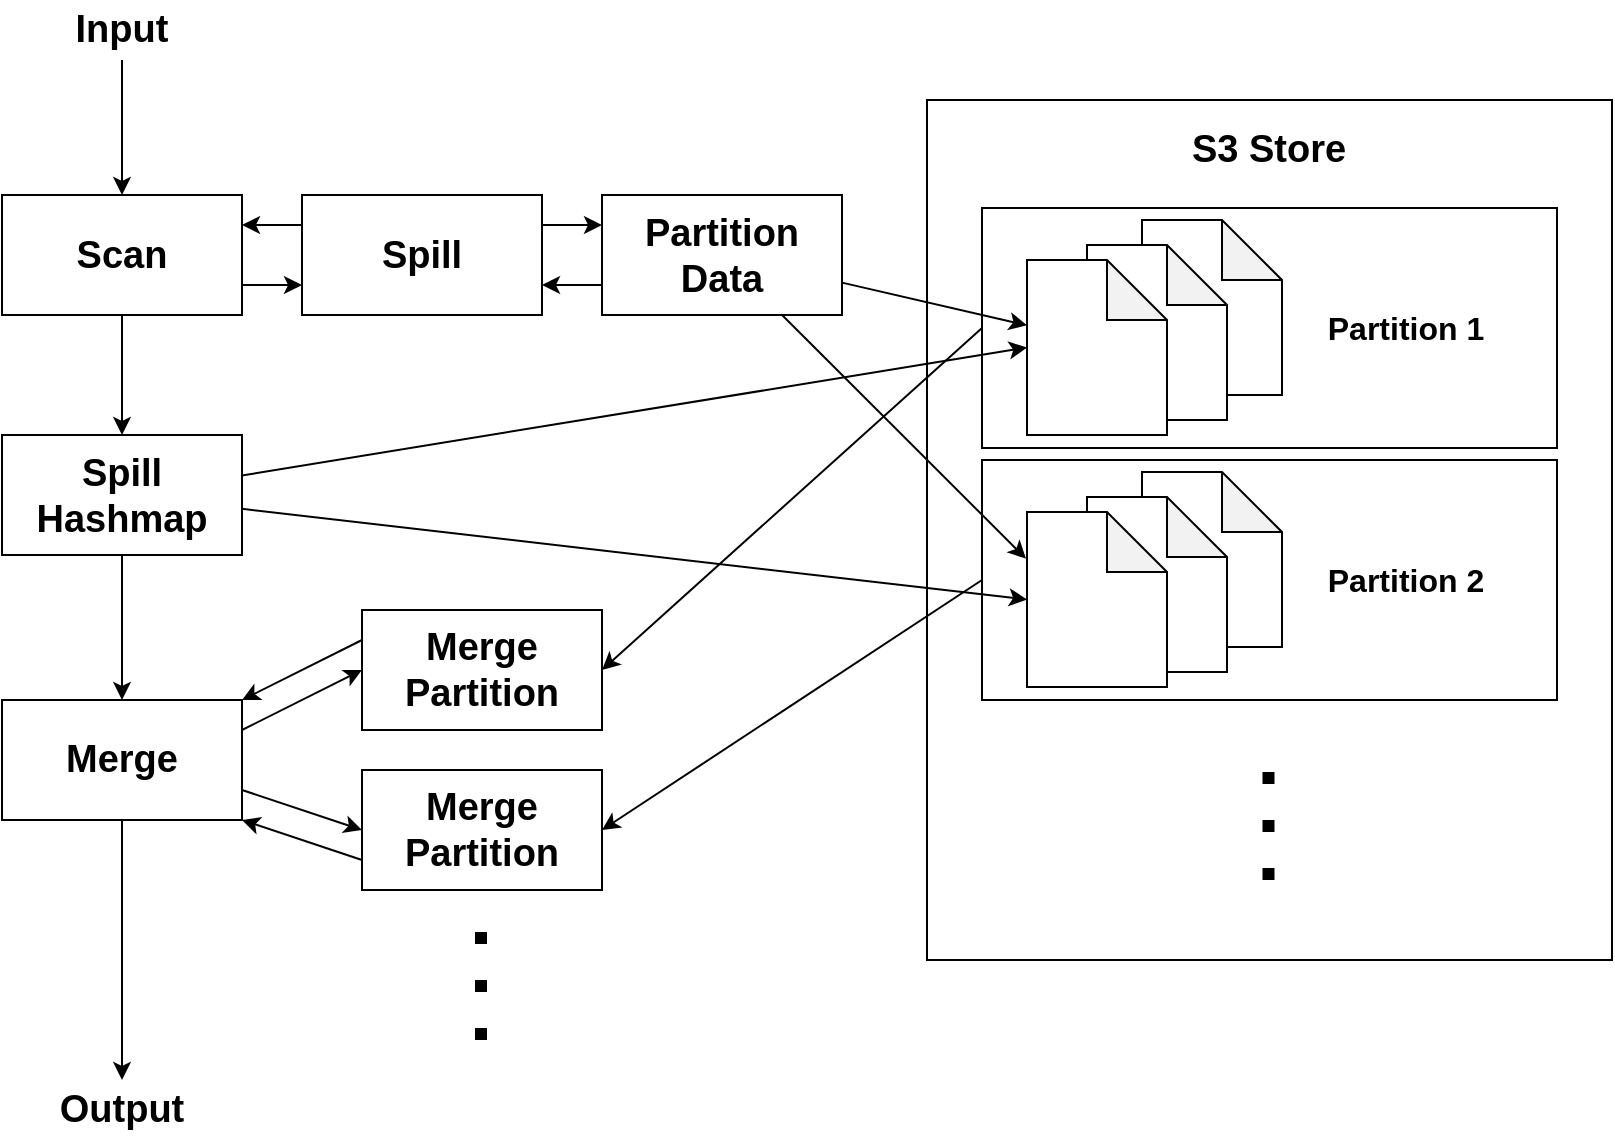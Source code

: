 <mxfile version="26.0.10">
  <diagram name="Seite-1" id="d6p05NmFynSPjibiqKYk">
    <mxGraphModel dx="2266" dy="850" grid="1" gridSize="10" guides="1" tooltips="1" connect="1" arrows="1" fold="1" page="1" pageScale="1" pageWidth="827" pageHeight="1169" math="0" shadow="0">
      <root>
        <mxCell id="0" />
        <mxCell id="1" parent="0" />
        <mxCell id="R8b0o9QrIdWc4Ht2c8SA-27" value="" style="rounded=0;whiteSpace=wrap;html=1;" vertex="1" parent="1">
          <mxGeometry x="532.5" y="100" width="342.5" height="430" as="geometry" />
        </mxCell>
        <mxCell id="R8b0o9QrIdWc4Ht2c8SA-51" style="rounded=0;orthogonalLoop=1;jettySize=auto;html=1;entryX=1;entryY=0.5;entryDx=0;entryDy=0;exitX=0;exitY=0.5;exitDx=0;exitDy=0;" edge="1" parent="1" source="R8b0o9QrIdWc4Ht2c8SA-38" target="R8b0o9QrIdWc4Ht2c8SA-33">
          <mxGeometry relative="1" as="geometry" />
        </mxCell>
        <mxCell id="R8b0o9QrIdWc4Ht2c8SA-38" value="" style="rounded=0;whiteSpace=wrap;html=1;" vertex="1" parent="1">
          <mxGeometry x="560" y="154" width="287.5" height="120" as="geometry" />
        </mxCell>
        <mxCell id="R8b0o9QrIdWc4Ht2c8SA-37" value="" style="shape=note;whiteSpace=wrap;html=1;backgroundOutline=1;darkOpacity=0.05;" vertex="1" parent="1">
          <mxGeometry x="640" y="160" width="70" height="87.5" as="geometry" />
        </mxCell>
        <mxCell id="R8b0o9QrIdWc4Ht2c8SA-36" value="" style="shape=note;whiteSpace=wrap;html=1;backgroundOutline=1;darkOpacity=0.05;" vertex="1" parent="1">
          <mxGeometry x="612.5" y="172.5" width="70" height="87.5" as="geometry" />
        </mxCell>
        <mxCell id="R8b0o9QrIdWc4Ht2c8SA-3" style="edgeStyle=orthogonalEdgeStyle;rounded=0;orthogonalLoop=1;jettySize=auto;html=1;exitX=1;exitY=0.75;exitDx=0;exitDy=0;entryX=0;entryY=0.75;entryDx=0;entryDy=0;" edge="1" parent="1" source="R8b0o9QrIdWc4Ht2c8SA-1" target="R8b0o9QrIdWc4Ht2c8SA-2">
          <mxGeometry relative="1" as="geometry" />
        </mxCell>
        <mxCell id="R8b0o9QrIdWc4Ht2c8SA-32" style="edgeStyle=orthogonalEdgeStyle;rounded=0;orthogonalLoop=1;jettySize=auto;html=1;entryX=0.5;entryY=0;entryDx=0;entryDy=0;" edge="1" parent="1" source="R8b0o9QrIdWc4Ht2c8SA-1" target="R8b0o9QrIdWc4Ht2c8SA-66">
          <mxGeometry relative="1" as="geometry" />
        </mxCell>
        <mxCell id="R8b0o9QrIdWc4Ht2c8SA-1" value="&lt;b&gt;&lt;font style=&quot;font-size: 19px;&quot;&gt;Scan&lt;/font&gt;&lt;/b&gt;" style="rounded=0;whiteSpace=wrap;html=1;" vertex="1" parent="1">
          <mxGeometry x="70" y="147.5" width="120" height="60" as="geometry" />
        </mxCell>
        <mxCell id="R8b0o9QrIdWc4Ht2c8SA-4" style="edgeStyle=orthogonalEdgeStyle;rounded=0;orthogonalLoop=1;jettySize=auto;html=1;entryX=1;entryY=0.25;entryDx=0;entryDy=0;exitX=0;exitY=0.25;exitDx=0;exitDy=0;" edge="1" parent="1" source="R8b0o9QrIdWc4Ht2c8SA-2" target="R8b0o9QrIdWc4Ht2c8SA-1">
          <mxGeometry relative="1" as="geometry">
            <Array as="points">
              <mxPoint x="280" y="162.5" />
              <mxPoint x="280" y="162.5" />
            </Array>
          </mxGeometry>
        </mxCell>
        <mxCell id="R8b0o9QrIdWc4Ht2c8SA-18" style="edgeStyle=orthogonalEdgeStyle;rounded=0;orthogonalLoop=1;jettySize=auto;html=1;entryX=0;entryY=0.25;entryDx=0;entryDy=0;exitX=1;exitY=0.25;exitDx=0;exitDy=0;" edge="1" parent="1" source="R8b0o9QrIdWc4Ht2c8SA-2" target="R8b0o9QrIdWc4Ht2c8SA-17">
          <mxGeometry relative="1" as="geometry" />
        </mxCell>
        <mxCell id="R8b0o9QrIdWc4Ht2c8SA-2" value="&lt;b&gt;&lt;font style=&quot;font-size: 19px;&quot;&gt;Spill&lt;/font&gt;&lt;/b&gt;" style="rounded=0;whiteSpace=wrap;html=1;" vertex="1" parent="1">
          <mxGeometry x="220" y="147.5" width="120" height="60" as="geometry" />
        </mxCell>
        <mxCell id="R8b0o9QrIdWc4Ht2c8SA-9" value="" style="shape=note;whiteSpace=wrap;html=1;backgroundOutline=1;darkOpacity=0.05;" vertex="1" parent="1">
          <mxGeometry x="582.5" y="180" width="70" height="87.5" as="geometry" />
        </mxCell>
        <mxCell id="R8b0o9QrIdWc4Ht2c8SA-30" style="edgeStyle=orthogonalEdgeStyle;rounded=0;orthogonalLoop=1;jettySize=auto;html=1;exitX=0;exitY=0.75;exitDx=0;exitDy=0;entryX=1;entryY=0.75;entryDx=0;entryDy=0;" edge="1" parent="1" source="R8b0o9QrIdWc4Ht2c8SA-17" target="R8b0o9QrIdWc4Ht2c8SA-2">
          <mxGeometry relative="1" as="geometry" />
        </mxCell>
        <mxCell id="R8b0o9QrIdWc4Ht2c8SA-17" value="&lt;b&gt;&lt;font style=&quot;font-size: 19px;&quot;&gt;Partition Data&lt;/font&gt;&lt;/b&gt;" style="rounded=0;whiteSpace=wrap;html=1;" vertex="1" parent="1">
          <mxGeometry x="370" y="147.5" width="120" height="60" as="geometry" />
        </mxCell>
        <mxCell id="R8b0o9QrIdWc4Ht2c8SA-20" style="rounded=0;orthogonalLoop=1;jettySize=auto;html=1;entryX=0;entryY=0.373;entryDx=0;entryDy=0;entryPerimeter=0;" edge="1" parent="1" source="R8b0o9QrIdWc4Ht2c8SA-17" target="R8b0o9QrIdWc4Ht2c8SA-9">
          <mxGeometry relative="1" as="geometry" />
        </mxCell>
        <mxCell id="R8b0o9QrIdWc4Ht2c8SA-28" value="&lt;b&gt;&lt;font style=&quot;font-size: 19px;&quot;&gt;S3 Store&lt;/font&gt;&lt;/b&gt;" style="text;html=1;align=center;verticalAlign=middle;whiteSpace=wrap;rounded=0;" vertex="1" parent="1">
          <mxGeometry x="651.25" y="110" width="105" height="30" as="geometry" />
        </mxCell>
        <mxCell id="R8b0o9QrIdWc4Ht2c8SA-34" style="rounded=0;orthogonalLoop=1;jettySize=auto;html=1;entryX=0;entryY=0.5;entryDx=0;entryDy=0;exitX=1;exitY=0.25;exitDx=0;exitDy=0;" edge="1" parent="1" source="R8b0o9QrIdWc4Ht2c8SA-31" target="R8b0o9QrIdWc4Ht2c8SA-33">
          <mxGeometry relative="1" as="geometry" />
        </mxCell>
        <mxCell id="R8b0o9QrIdWc4Ht2c8SA-31" value="&lt;b&gt;&lt;font style=&quot;font-size: 19px;&quot;&gt;Merge&lt;/font&gt;&lt;/b&gt;" style="rounded=0;whiteSpace=wrap;html=1;" vertex="1" parent="1">
          <mxGeometry x="70" y="400" width="120" height="60" as="geometry" />
        </mxCell>
        <mxCell id="R8b0o9QrIdWc4Ht2c8SA-35" style="rounded=0;orthogonalLoop=1;jettySize=auto;html=1;exitX=0;exitY=0.25;exitDx=0;exitDy=0;entryX=1;entryY=0;entryDx=0;entryDy=0;" edge="1" parent="1" source="R8b0o9QrIdWc4Ht2c8SA-33" target="R8b0o9QrIdWc4Ht2c8SA-31">
          <mxGeometry relative="1" as="geometry" />
        </mxCell>
        <mxCell id="R8b0o9QrIdWc4Ht2c8SA-39" value="&lt;b&gt;&lt;font style=&quot;font-size: 16px;&quot;&gt;Partition 1&lt;/font&gt;&lt;/b&gt;" style="text;html=1;align=center;verticalAlign=middle;whiteSpace=wrap;rounded=0;" vertex="1" parent="1">
          <mxGeometry x="717" y="199" width="110" height="30" as="geometry" />
        </mxCell>
        <mxCell id="R8b0o9QrIdWc4Ht2c8SA-59" style="rounded=0;orthogonalLoop=1;jettySize=auto;html=1;entryX=1;entryY=0.5;entryDx=0;entryDy=0;exitX=0;exitY=0.5;exitDx=0;exitDy=0;" edge="1" parent="1" source="R8b0o9QrIdWc4Ht2c8SA-40" target="R8b0o9QrIdWc4Ht2c8SA-54">
          <mxGeometry relative="1" as="geometry" />
        </mxCell>
        <mxCell id="R8b0o9QrIdWc4Ht2c8SA-40" value="" style="rounded=0;whiteSpace=wrap;html=1;" vertex="1" parent="1">
          <mxGeometry x="560" y="280" width="287.5" height="120" as="geometry" />
        </mxCell>
        <mxCell id="R8b0o9QrIdWc4Ht2c8SA-43" value="" style="shape=note;whiteSpace=wrap;html=1;backgroundOutline=1;darkOpacity=0.05;" vertex="1" parent="1">
          <mxGeometry x="640" y="286" width="70" height="87.5" as="geometry" />
        </mxCell>
        <mxCell id="R8b0o9QrIdWc4Ht2c8SA-44" value="&lt;b&gt;&lt;font style=&quot;font-size: 16px;&quot;&gt;Partition 2&lt;/font&gt;&lt;/b&gt;" style="text;html=1;align=center;verticalAlign=middle;whiteSpace=wrap;rounded=0;" vertex="1" parent="1">
          <mxGeometry x="717" y="325" width="110" height="30" as="geometry" />
        </mxCell>
        <mxCell id="R8b0o9QrIdWc4Ht2c8SA-42" value="" style="shape=note;whiteSpace=wrap;html=1;backgroundOutline=1;darkOpacity=0.05;" vertex="1" parent="1">
          <mxGeometry x="612.5" y="298.5" width="70" height="87.5" as="geometry" />
        </mxCell>
        <mxCell id="R8b0o9QrIdWc4Ht2c8SA-41" value="" style="shape=note;whiteSpace=wrap;html=1;backgroundOutline=1;darkOpacity=0.05;" vertex="1" parent="1">
          <mxGeometry x="582.5" y="306" width="70" height="87.5" as="geometry" />
        </mxCell>
        <mxCell id="R8b0o9QrIdWc4Ht2c8SA-50" value="" style="endArrow=none;dashed=1;html=1;dashPattern=1 3;strokeWidth=6;rounded=0;curved=0;" edge="1" parent="1">
          <mxGeometry width="50" height="50" relative="1" as="geometry">
            <mxPoint x="703.25" y="490" as="sourcePoint" />
            <mxPoint x="703.25" y="420" as="targetPoint" />
          </mxGeometry>
        </mxCell>
        <mxCell id="R8b0o9QrIdWc4Ht2c8SA-21" style="rounded=0;orthogonalLoop=1;jettySize=auto;html=1;entryX=-0.007;entryY=0.267;entryDx=0;entryDy=0;entryPerimeter=0;" edge="1" parent="1" source="R8b0o9QrIdWc4Ht2c8SA-17" target="R8b0o9QrIdWc4Ht2c8SA-41">
          <mxGeometry relative="1" as="geometry">
            <mxPoint x="584.53" y="341.425" as="targetPoint" />
          </mxGeometry>
        </mxCell>
        <mxCell id="R8b0o9QrIdWc4Ht2c8SA-52" style="rounded=0;orthogonalLoop=1;jettySize=auto;html=1;exitX=1;exitY=0.75;exitDx=0;exitDy=0;entryX=0;entryY=0.5;entryDx=0;entryDy=0;" edge="1" target="R8b0o9QrIdWc4Ht2c8SA-54" parent="1" source="R8b0o9QrIdWc4Ht2c8SA-31">
          <mxGeometry relative="1" as="geometry">
            <mxPoint x="200" y="345" as="sourcePoint" />
          </mxGeometry>
        </mxCell>
        <mxCell id="R8b0o9QrIdWc4Ht2c8SA-53" style="rounded=0;orthogonalLoop=1;jettySize=auto;html=1;exitX=0;exitY=0.75;exitDx=0;exitDy=0;entryX=1;entryY=1;entryDx=0;entryDy=0;startSize=6;" edge="1" source="R8b0o9QrIdWc4Ht2c8SA-54" parent="1" target="R8b0o9QrIdWc4Ht2c8SA-31">
          <mxGeometry relative="1" as="geometry">
            <mxPoint x="200" y="375" as="targetPoint" />
          </mxGeometry>
        </mxCell>
        <mxCell id="R8b0o9QrIdWc4Ht2c8SA-54" value="&lt;b&gt;&lt;font style=&quot;font-size: 19px;&quot;&gt;Merge Partition&lt;/font&gt;&lt;/b&gt;" style="rounded=0;whiteSpace=wrap;html=1;" vertex="1" parent="1">
          <mxGeometry x="250" y="435" width="120" height="60" as="geometry" />
        </mxCell>
        <mxCell id="R8b0o9QrIdWc4Ht2c8SA-73" style="rounded=0;orthogonalLoop=1;jettySize=auto;html=1;entryX=0.5;entryY=0;entryDx=0;entryDy=0;" edge="1" parent="1" source="R8b0o9QrIdWc4Ht2c8SA-63" target="R8b0o9QrIdWc4Ht2c8SA-1">
          <mxGeometry relative="1" as="geometry" />
        </mxCell>
        <mxCell id="R8b0o9QrIdWc4Ht2c8SA-63" value="&lt;b&gt;&lt;font style=&quot;font-size: 19px;&quot;&gt;Input&lt;/font&gt;&lt;/b&gt;" style="text;html=1;align=center;verticalAlign=middle;whiteSpace=wrap;rounded=0;" vertex="1" parent="1">
          <mxGeometry x="100" y="50" width="60" height="30" as="geometry" />
        </mxCell>
        <mxCell id="R8b0o9QrIdWc4Ht2c8SA-64" value="" style="endArrow=classic;html=1;rounded=0;exitX=0.5;exitY=1;exitDx=0;exitDy=0;entryX=0.5;entryY=0;entryDx=0;entryDy=0;" edge="1" parent="1" source="R8b0o9QrIdWc4Ht2c8SA-31" target="R8b0o9QrIdWc4Ht2c8SA-65">
          <mxGeometry width="50" height="50" relative="1" as="geometry">
            <mxPoint x="10" y="650" as="sourcePoint" />
            <mxPoint x="130" y="520" as="targetPoint" />
          </mxGeometry>
        </mxCell>
        <mxCell id="R8b0o9QrIdWc4Ht2c8SA-65" value="&lt;b&gt;&lt;font style=&quot;font-size: 19px;&quot;&gt;Output&lt;/font&gt;&lt;/b&gt;" style="text;html=1;align=center;verticalAlign=middle;whiteSpace=wrap;rounded=0;" vertex="1" parent="1">
          <mxGeometry x="100" y="590" width="60" height="30" as="geometry" />
        </mxCell>
        <mxCell id="R8b0o9QrIdWc4Ht2c8SA-67" style="edgeStyle=orthogonalEdgeStyle;rounded=0;orthogonalLoop=1;jettySize=auto;html=1;" edge="1" parent="1" source="R8b0o9QrIdWc4Ht2c8SA-66" target="R8b0o9QrIdWc4Ht2c8SA-31">
          <mxGeometry relative="1" as="geometry" />
        </mxCell>
        <mxCell id="R8b0o9QrIdWc4Ht2c8SA-66" value="&lt;b&gt;&lt;font style=&quot;font-size: 19px;&quot;&gt;Spill Hashmap&lt;/font&gt;&lt;/b&gt;" style="rounded=0;whiteSpace=wrap;html=1;" vertex="1" parent="1">
          <mxGeometry x="70" y="267.5" width="120" height="60" as="geometry" />
        </mxCell>
        <mxCell id="R8b0o9QrIdWc4Ht2c8SA-68" style="rounded=0;orthogonalLoop=1;jettySize=auto;html=1;entryX=0;entryY=0.5;entryDx=0;entryDy=0;entryPerimeter=0;" edge="1" parent="1" source="R8b0o9QrIdWc4Ht2c8SA-66" target="R8b0o9QrIdWc4Ht2c8SA-9">
          <mxGeometry relative="1" as="geometry" />
        </mxCell>
        <mxCell id="R8b0o9QrIdWc4Ht2c8SA-69" style="rounded=0;orthogonalLoop=1;jettySize=auto;html=1;entryX=0;entryY=0.5;entryDx=0;entryDy=0;entryPerimeter=0;" edge="1" parent="1" source="R8b0o9QrIdWc4Ht2c8SA-66" target="R8b0o9QrIdWc4Ht2c8SA-41">
          <mxGeometry relative="1" as="geometry" />
        </mxCell>
        <mxCell id="R8b0o9QrIdWc4Ht2c8SA-33" value="&lt;b&gt;&lt;font style=&quot;font-size: 19px;&quot;&gt;Merge Partition&lt;/font&gt;&lt;/b&gt;" style="rounded=0;whiteSpace=wrap;html=1;" vertex="1" parent="1">
          <mxGeometry x="250" y="355" width="120" height="60" as="geometry" />
        </mxCell>
        <mxCell id="R8b0o9QrIdWc4Ht2c8SA-72" value="" style="endArrow=none;dashed=1;html=1;dashPattern=1 3;strokeWidth=6;rounded=0;curved=0;" edge="1" parent="1">
          <mxGeometry width="50" height="50" relative="1" as="geometry">
            <mxPoint x="309.5" y="570" as="sourcePoint" />
            <mxPoint x="309.5" y="500" as="targetPoint" />
          </mxGeometry>
        </mxCell>
      </root>
    </mxGraphModel>
  </diagram>
</mxfile>
